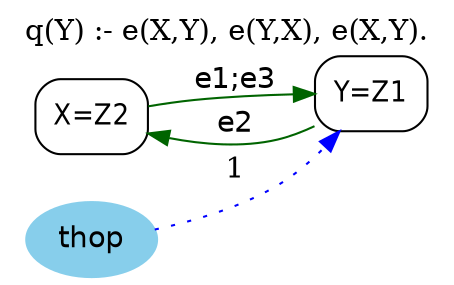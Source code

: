 strict digraph G {
	graph [bb="0,0,194,129",
		label="q(Y) :- e(X,Y), e(Y,X), e(X,Y).",
		labelloc=t,
		lheight=0.21,
		lp="97,117.5",
		lwidth=2.47,
		rankdir=LR
	];
	node [label="\N"];
	X	 [fontname="Helvetica-Narrow",
		height=0.5,
		label="X=Z2",
		pos="34,77",
		shape=box,
		style=rounded,
		width=0.75];
	Y	 [fontname="Helvetica-Narrow",
		height=0.5,
		label="Y=Z1",
		pos="161.6,88",
		shape=box,
		style=rounded,
		width=0.75];
	X -> Y	 [color=darkgreen,
		fontname=helvetica,
		label="e1;e3",
		lp="98.597,94.5",
		pos="e,134.53,87.896 61.02,82.265 67.416,83.337 74.229,84.338 80.597,85 94.874,86.483 110.63,87.261 124.43,87.66"];
	Y -> X	 [color=darkgreen,
		fontname=helvetica,
		label=e2,
		lp="98.597,73.5",
		pos="e,61.015,68.548 134.24,72.208 128.58,69.639 122.53,67.372 116.6,66 101.85,62.589 85.367,63.802 71.025,66.43"];
	thop	 [color=skyblue,
		fillcolor=skyblue,
		fontname=helvetica,
		height=0.5,
		pos="34,18",
		shape=oval,
		style="filled,rounded",
		width=0.79437];
	thop -> Y	 [color=blue,
		constraint=false,
		label=1,
		lp="98.597,51.5",
		pos="e,146.52,69.644 61.38,23.215 78.144,27.211 99.572,33.805 116.6,44 124.86,48.947 132.76,55.702 139.58,62.434",
		style=dotted];
}
